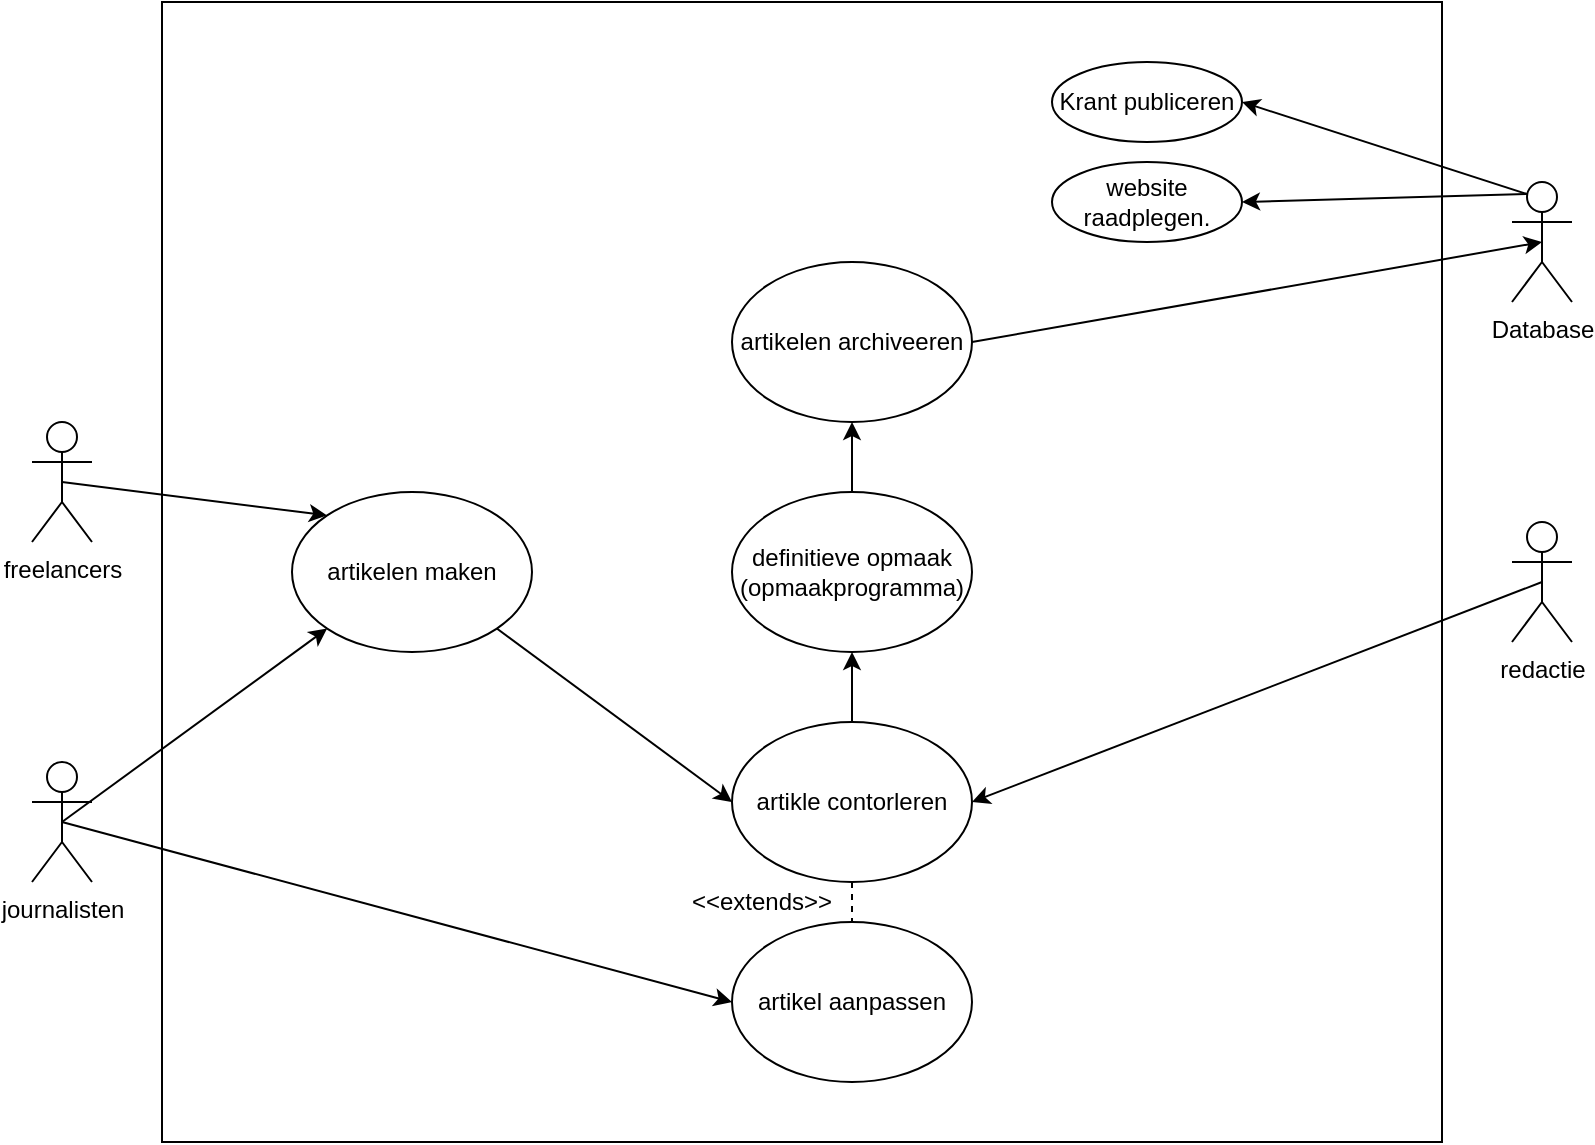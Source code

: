 <mxfile version="13.1.0" type="device"><diagram id="na4ddhwi4lmcC4jy4TyF" name="Page-1"><mxGraphModel dx="1550" dy="835" grid="1" gridSize="10" guides="1" tooltips="1" connect="1" arrows="1" fold="1" page="1" pageScale="1" pageWidth="850" pageHeight="1100" math="0" shadow="0"><root><mxCell id="0"/><mxCell id="1" parent="0"/><mxCell id="EziJXa4KLz26KLz6-ia2-1" value="" style="rounded=0;whiteSpace=wrap;html=1;" parent="1" vertex="1"><mxGeometry x="105" y="100" width="640" height="570" as="geometry"/></mxCell><mxCell id="EziJXa4KLz26KLz6-ia2-2" value="&lt;span lang=&quot;NL&quot;&gt;freelancers&lt;/span&gt;" style="shape=umlActor;verticalLabelPosition=bottom;labelBackgroundColor=#ffffff;verticalAlign=top;html=1;outlineConnect=0;" parent="1" vertex="1"><mxGeometry x="40" y="310" width="30" height="60" as="geometry"/></mxCell><mxCell id="EziJXa4KLz26KLz6-ia2-3" value="&lt;span lang=&quot;NL&quot;&gt;redactie&lt;/span&gt;" style="shape=umlActor;verticalLabelPosition=bottom;labelBackgroundColor=#ffffff;verticalAlign=top;html=1;outlineConnect=0;" parent="1" vertex="1"><mxGeometry x="780" y="360" width="30" height="60" as="geometry"/></mxCell><mxCell id="EziJXa4KLz26KLz6-ia2-4" value="&lt;span lang=&quot;NL&quot;&gt;journalisten&lt;/span&gt;" style="shape=umlActor;verticalLabelPosition=bottom;labelBackgroundColor=#ffffff;verticalAlign=top;html=1;outlineConnect=0;" parent="1" vertex="1"><mxGeometry x="40" y="480" width="30" height="60" as="geometry"/></mxCell><mxCell id="EziJXa4KLz26KLz6-ia2-6" value="artikelen maken" style="ellipse;whiteSpace=wrap;html=1;" parent="1" vertex="1"><mxGeometry x="170" y="345" width="120" height="80" as="geometry"/></mxCell><mxCell id="EziJXa4KLz26KLz6-ia2-7" value="&lt;span lang=&quot;NL&quot;&gt;website raadplegen.&lt;/span&gt;" style="ellipse;whiteSpace=wrap;html=1;" parent="1" vertex="1"><mxGeometry x="550" y="180" width="95" height="40" as="geometry"/></mxCell><mxCell id="EziJXa4KLz26KLz6-ia2-8" value="" style="endArrow=classic;html=1;exitX=0.5;exitY=0.5;exitDx=0;exitDy=0;exitPerimeter=0;entryX=0;entryY=0;entryDx=0;entryDy=0;" parent="1" source="EziJXa4KLz26KLz6-ia2-2" target="EziJXa4KLz26KLz6-ia2-6" edge="1"><mxGeometry width="50" height="50" relative="1" as="geometry"><mxPoint x="400" y="450" as="sourcePoint"/><mxPoint x="450" y="400" as="targetPoint"/></mxGeometry></mxCell><mxCell id="EziJXa4KLz26KLz6-ia2-9" value="" style="endArrow=classic;html=1;exitX=0.5;exitY=0.5;exitDx=0;exitDy=0;exitPerimeter=0;entryX=0;entryY=1;entryDx=0;entryDy=0;" parent="1" source="EziJXa4KLz26KLz6-ia2-4" target="EziJXa4KLz26KLz6-ia2-6" edge="1"><mxGeometry width="50" height="50" relative="1" as="geometry"><mxPoint x="400" y="450" as="sourcePoint"/><mxPoint x="450" y="400" as="targetPoint"/></mxGeometry></mxCell><mxCell id="EziJXa4KLz26KLz6-ia2-10" value="artikel aanpassen" style="ellipse;whiteSpace=wrap;html=1;" parent="1" vertex="1"><mxGeometry x="390" y="560" width="120" height="80" as="geometry"/></mxCell><mxCell id="EziJXa4KLz26KLz6-ia2-11" value="&lt;div&gt;artikle contorleren&lt;/div&gt;" style="ellipse;whiteSpace=wrap;html=1;" parent="1" vertex="1"><mxGeometry x="390" y="460" width="120" height="80" as="geometry"/></mxCell><mxCell id="EziJXa4KLz26KLz6-ia2-12" value="" style="endArrow=classic;html=1;exitX=1;exitY=1;exitDx=0;exitDy=0;entryX=0;entryY=0.5;entryDx=0;entryDy=0;" parent="1" source="EziJXa4KLz26KLz6-ia2-6" target="EziJXa4KLz26KLz6-ia2-11" edge="1"><mxGeometry width="50" height="50" relative="1" as="geometry"><mxPoint x="400" y="450" as="sourcePoint"/><mxPoint x="450" y="400" as="targetPoint"/></mxGeometry></mxCell><mxCell id="EziJXa4KLz26KLz6-ia2-14" value="&lt;div&gt;&amp;lt;&amp;lt;extends&amp;gt;&amp;gt;&lt;/div&gt;" style="text;html=1;strokeColor=none;fillColor=none;align=center;verticalAlign=middle;whiteSpace=wrap;rounded=0;" parent="1" vertex="1"><mxGeometry x="385" y="540" width="40" height="20" as="geometry"/></mxCell><mxCell id="EziJXa4KLz26KLz6-ia2-15" value="" style="endArrow=classic;html=1;exitX=0.5;exitY=0.5;exitDx=0;exitDy=0;exitPerimeter=0;entryX=1;entryY=0.5;entryDx=0;entryDy=0;" parent="1" source="EziJXa4KLz26KLz6-ia2-3" target="EziJXa4KLz26KLz6-ia2-11" edge="1"><mxGeometry width="50" height="50" relative="1" as="geometry"><mxPoint x="400" y="450" as="sourcePoint"/><mxPoint x="450" y="400" as="targetPoint"/></mxGeometry></mxCell><mxCell id="EziJXa4KLz26KLz6-ia2-16" value="&lt;span lang=&quot;NL&quot;&gt;&lt;span lang=&quot;NL&quot;&gt;definitieve opmaak &lt;/span&gt;(opmaakprogramma)&lt;/span&gt;" style="ellipse;whiteSpace=wrap;html=1;" parent="1" vertex="1"><mxGeometry x="390" y="345" width="120" height="80" as="geometry"/></mxCell><mxCell id="EziJXa4KLz26KLz6-ia2-17" value="&lt;span lang=&quot;NL&quot;&gt;artikelen archiveeren&lt;/span&gt;" style="ellipse;whiteSpace=wrap;html=1;" parent="1" vertex="1"><mxGeometry x="390" y="230" width="120" height="80" as="geometry"/></mxCell><mxCell id="EziJXa4KLz26KLz6-ia2-18" value="" style="endArrow=none;dashed=1;html=1;exitX=0.5;exitY=1;exitDx=0;exitDy=0;entryX=0.5;entryY=0;entryDx=0;entryDy=0;" parent="1" source="EziJXa4KLz26KLz6-ia2-11" target="EziJXa4KLz26KLz6-ia2-10" edge="1"><mxGeometry width="50" height="50" relative="1" as="geometry"><mxPoint x="400" y="450" as="sourcePoint"/><mxPoint x="450" y="400" as="targetPoint"/></mxGeometry></mxCell><mxCell id="EziJXa4KLz26KLz6-ia2-19" value="" style="endArrow=classic;html=1;exitX=0.5;exitY=0;exitDx=0;exitDy=0;entryX=0.5;entryY=1;entryDx=0;entryDy=0;" parent="1" source="EziJXa4KLz26KLz6-ia2-11" target="EziJXa4KLz26KLz6-ia2-16" edge="1"><mxGeometry width="50" height="50" relative="1" as="geometry"><mxPoint x="400" y="450" as="sourcePoint"/><mxPoint x="450" y="400" as="targetPoint"/></mxGeometry></mxCell><mxCell id="EziJXa4KLz26KLz6-ia2-20" value="" style="endArrow=classic;html=1;exitX=0.5;exitY=0;exitDx=0;exitDy=0;entryX=0.5;entryY=1;entryDx=0;entryDy=0;" parent="1" source="EziJXa4KLz26KLz6-ia2-16" target="EziJXa4KLz26KLz6-ia2-17" edge="1"><mxGeometry width="50" height="50" relative="1" as="geometry"><mxPoint x="400" y="450" as="sourcePoint"/><mxPoint x="450" y="400" as="targetPoint"/></mxGeometry></mxCell><mxCell id="EziJXa4KLz26KLz6-ia2-25" value="" style="endArrow=classic;html=1;exitX=0.5;exitY=0.5;exitDx=0;exitDy=0;exitPerimeter=0;entryX=0;entryY=0.5;entryDx=0;entryDy=0;" parent="1" source="EziJXa4KLz26KLz6-ia2-4" target="EziJXa4KLz26KLz6-ia2-10" edge="1"><mxGeometry width="50" height="50" relative="1" as="geometry"><mxPoint x="300" y="450" as="sourcePoint"/><mxPoint x="350" y="400" as="targetPoint"/></mxGeometry></mxCell><mxCell id="gAMDm6-c19B3Wp1EoqAl-2" value="Database" style="shape=umlActor;verticalLabelPosition=bottom;labelBackgroundColor=#ffffff;verticalAlign=top;html=1;outlineConnect=0;" vertex="1" parent="1"><mxGeometry x="780" y="190" width="30" height="60" as="geometry"/></mxCell><mxCell id="gAMDm6-c19B3Wp1EoqAl-3" value="" style="endArrow=classic;html=1;exitX=1;exitY=0.5;exitDx=0;exitDy=0;entryX=0.5;entryY=0.5;entryDx=0;entryDy=0;entryPerimeter=0;" edge="1" parent="1" source="EziJXa4KLz26KLz6-ia2-17" target="gAMDm6-c19B3Wp1EoqAl-2"><mxGeometry width="50" height="50" relative="1" as="geometry"><mxPoint x="400" y="450" as="sourcePoint"/><mxPoint x="450" y="400" as="targetPoint"/></mxGeometry></mxCell><mxCell id="gAMDm6-c19B3Wp1EoqAl-4" value="" style="endArrow=classic;html=1;exitX=0.25;exitY=0.1;exitDx=0;exitDy=0;exitPerimeter=0;entryX=1;entryY=0.5;entryDx=0;entryDy=0;" edge="1" parent="1" source="gAMDm6-c19B3Wp1EoqAl-2" target="gAMDm6-c19B3Wp1EoqAl-5"><mxGeometry width="50" height="50" relative="1" as="geometry"><mxPoint x="400" y="450" as="sourcePoint"/><mxPoint x="670" y="150" as="targetPoint"/></mxGeometry></mxCell><mxCell id="gAMDm6-c19B3Wp1EoqAl-5" value="&lt;div&gt;Krant publiceren&lt;/div&gt;" style="ellipse;whiteSpace=wrap;html=1;" vertex="1" parent="1"><mxGeometry x="550" y="130" width="95" height="40" as="geometry"/></mxCell><mxCell id="gAMDm6-c19B3Wp1EoqAl-8" value="" style="endArrow=classic;html=1;entryX=1;entryY=0.5;entryDx=0;entryDy=0;exitX=0.25;exitY=0.1;exitDx=0;exitDy=0;exitPerimeter=0;" edge="1" parent="1" source="gAMDm6-c19B3Wp1EoqAl-2" target="EziJXa4KLz26KLz6-ia2-7"><mxGeometry width="50" height="50" relative="1" as="geometry"><mxPoint x="400" y="450" as="sourcePoint"/><mxPoint x="450" y="400" as="targetPoint"/></mxGeometry></mxCell></root></mxGraphModel></diagram></mxfile>